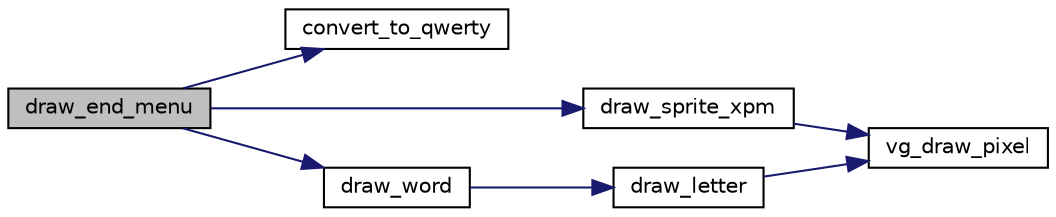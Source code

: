 digraph "draw_end_menu"
{
 // LATEX_PDF_SIZE
  edge [fontname="Helvetica",fontsize="10",labelfontname="Helvetica",labelfontsize="10"];
  node [fontname="Helvetica",fontsize="10",shape=record];
  rankdir="LR";
  Node1 [label="draw_end_menu",height=0.2,width=0.4,color="black", fillcolor="grey75", style="filled", fontcolor="black",tooltip="Draws the end menu on the screen."];
  Node1 -> Node2 [color="midnightblue",fontsize="10",style="solid",fontname="Helvetica"];
  Node2 [label="convert_to_qwerty",height=0.2,width=0.4,color="black", fillcolor="white", style="filled",URL="$model_8c.html#ac54ddc9eede93d25d5a7010e239ecc0a",tooltip="Converts a string to QWERTY format."];
  Node1 -> Node3 [color="midnightblue",fontsize="10",style="solid",fontname="Helvetica"];
  Node3 [label="draw_sprite_xpm",height=0.2,width=0.4,color="black", fillcolor="white", style="filled",URL="$view_8c.html#a6db4230a0003a09515d78b790d8ec52d",tooltip="Draws a sprite on the screen at the specified coordinates."];
  Node3 -> Node4 [color="midnightblue",fontsize="10",style="solid",fontname="Helvetica"];
  Node4 [label="vg_draw_pixel",height=0.2,width=0.4,color="black", fillcolor="white", style="filled",URL="$graphics__card_8c.html#a08c498ffeb0a3962e3b7711b57397741",tooltip="Draws a pixel at the specified coordinates with the given color."];
  Node1 -> Node5 [color="midnightblue",fontsize="10",style="solid",fontname="Helvetica"];
  Node5 [label="draw_word",height=0.2,width=0.4,color="black", fillcolor="white", style="filled",URL="$view_8c.html#aed96ed9277344b909ab5661c5328cc82",tooltip="Draws a word on the screen at the specified coordinates with the given color."];
  Node5 -> Node6 [color="midnightblue",fontsize="10",style="solid",fontname="Helvetica"];
  Node6 [label="draw_letter",height=0.2,width=0.4,color="black", fillcolor="white", style="filled",URL="$view_8c.html#a52a272d2eb515c2608e7f61aecc0e7d8",tooltip="Draws a letter on the screen at the specified coordinates with the given color."];
  Node6 -> Node4 [color="midnightblue",fontsize="10",style="solid",fontname="Helvetica"];
}
